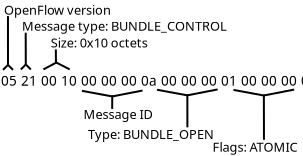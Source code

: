 <?xml version="1.0" encoding="UTF-8"?>
<dia:diagram xmlns:dia="http://www.lysator.liu.se/~alla/dia/">
  <dia:layer name="Background" visible="true" active="true">
    <dia:object type="Standard - Text" version="1" id="O0">
      <dia:attribute name="obj_pos">
        <dia:point val="4.85,15"/>
      </dia:attribute>
      <dia:attribute name="obj_bb">
        <dia:rectangle val="4.85,14.35;19.78,15.195"/>
      </dia:attribute>
      <dia:attribute name="text">
        <dia:composite type="text">
          <dia:attribute name="string">
            <dia:string>#05 21 00 10 00 00 00 0a 00 00 00 01 00 00 00 01#</dia:string>
          </dia:attribute>
          <dia:attribute name="font">
            <dia:font family="sans" style="0" name="Helvetica"/>
          </dia:attribute>
          <dia:attribute name="height">
            <dia:real val="0.849"/>
          </dia:attribute>
          <dia:attribute name="pos">
            <dia:point val="4.85,15"/>
          </dia:attribute>
          <dia:attribute name="color">
            <dia:color val="#000000"/>
          </dia:attribute>
          <dia:attribute name="alignment">
            <dia:enum val="0"/>
          </dia:attribute>
        </dia:composite>
      </dia:attribute>
      <dia:attribute name="valign">
        <dia:enum val="3"/>
      </dia:attribute>
    </dia:object>
    <dia:object type="Standard - Text" version="1" id="O1">
      <dia:attribute name="obj_pos">
        <dia:point val="5,11.45"/>
      </dia:attribute>
      <dia:attribute name="obj_bb">
        <dia:rectangle val="5,10.82;10.17,11.672"/>
      </dia:attribute>
      <dia:attribute name="text">
        <dia:composite type="text">
          <dia:attribute name="string">
            <dia:string>#OpenFlow version#</dia:string>
          </dia:attribute>
          <dia:attribute name="font">
            <dia:font family="sans" style="0" name="Helvetica"/>
          </dia:attribute>
          <dia:attribute name="height">
            <dia:real val="0.8"/>
          </dia:attribute>
          <dia:attribute name="pos">
            <dia:point val="5,11.45"/>
          </dia:attribute>
          <dia:attribute name="color">
            <dia:color val="#000000"/>
          </dia:attribute>
          <dia:attribute name="alignment">
            <dia:enum val="0"/>
          </dia:attribute>
        </dia:composite>
      </dia:attribute>
      <dia:attribute name="valign">
        <dia:enum val="3"/>
      </dia:attribute>
    </dia:object>
    <dia:object type="Standard - Text" version="1" id="O2">
      <dia:attribute name="obj_pos">
        <dia:point val="5.9,12.25"/>
      </dia:attribute>
      <dia:attribute name="obj_bb">
        <dia:rectangle val="5.9,11.64;16.312,12.432"/>
      </dia:attribute>
      <dia:attribute name="text">
        <dia:composite type="text">
          <dia:attribute name="string">
            <dia:string>#Message type: BUNDLE_CONTROL#</dia:string>
          </dia:attribute>
          <dia:attribute name="font">
            <dia:font family="sans" style="0" name="Helvetica"/>
          </dia:attribute>
          <dia:attribute name="height">
            <dia:real val="0.8"/>
          </dia:attribute>
          <dia:attribute name="pos">
            <dia:point val="5.9,12.25"/>
          </dia:attribute>
          <dia:attribute name="color">
            <dia:color val="#000000"/>
          </dia:attribute>
          <dia:attribute name="alignment">
            <dia:enum val="0"/>
          </dia:attribute>
        </dia:composite>
      </dia:attribute>
      <dia:attribute name="valign">
        <dia:enum val="3"/>
      </dia:attribute>
    </dia:object>
    <dia:object type="Standard - Text" version="1" id="O3">
      <dia:attribute name="obj_pos">
        <dia:point val="7.338,13.096"/>
      </dia:attribute>
      <dia:attribute name="obj_bb">
        <dia:rectangle val="7.338,12.486;12.206,13.278"/>
      </dia:attribute>
      <dia:attribute name="text">
        <dia:composite type="text">
          <dia:attribute name="string">
            <dia:string>#Size: 0x10 octets#</dia:string>
          </dia:attribute>
          <dia:attribute name="font">
            <dia:font family="sans" style="0" name="Helvetica"/>
          </dia:attribute>
          <dia:attribute name="height">
            <dia:real val="0.8"/>
          </dia:attribute>
          <dia:attribute name="pos">
            <dia:point val="7.338,13.096"/>
          </dia:attribute>
          <dia:attribute name="color">
            <dia:color val="#000000"/>
          </dia:attribute>
          <dia:attribute name="alignment">
            <dia:enum val="0"/>
          </dia:attribute>
        </dia:composite>
      </dia:attribute>
      <dia:attribute name="valign">
        <dia:enum val="3"/>
      </dia:attribute>
    </dia:object>
    <dia:object type="Standard - Text" version="1" id="O4">
      <dia:attribute name="obj_pos">
        <dia:point val="8.971,16.659"/>
      </dia:attribute>
      <dia:attribute name="obj_bb">
        <dia:rectangle val="8.971,16.049;12.381,16.842"/>
      </dia:attribute>
      <dia:attribute name="text">
        <dia:composite type="text">
          <dia:attribute name="string">
            <dia:string>#Message ID#</dia:string>
          </dia:attribute>
          <dia:attribute name="font">
            <dia:font family="sans" style="0" name="Helvetica"/>
          </dia:attribute>
          <dia:attribute name="height">
            <dia:real val="0.8"/>
          </dia:attribute>
          <dia:attribute name="pos">
            <dia:point val="8.971,16.659"/>
          </dia:attribute>
          <dia:attribute name="color">
            <dia:color val="#000000"/>
          </dia:attribute>
          <dia:attribute name="alignment">
            <dia:enum val="0"/>
          </dia:attribute>
        </dia:composite>
      </dia:attribute>
      <dia:attribute name="valign">
        <dia:enum val="3"/>
      </dia:attribute>
    </dia:object>
    <dia:object type="Standard - Text" version="1" id="O5">
      <dia:attribute name="obj_pos">
        <dia:point val="9.197,17.669"/>
      </dia:attribute>
      <dia:attribute name="obj_bb">
        <dia:rectangle val="9.197,17.059;15.739,17.851"/>
      </dia:attribute>
      <dia:attribute name="text">
        <dia:composite type="text">
          <dia:attribute name="string">
            <dia:string>#Type: BUNDLE_OPEN#</dia:string>
          </dia:attribute>
          <dia:attribute name="font">
            <dia:font family="sans" style="0" name="Helvetica"/>
          </dia:attribute>
          <dia:attribute name="height">
            <dia:real val="0.8"/>
          </dia:attribute>
          <dia:attribute name="pos">
            <dia:point val="9.197,17.669"/>
          </dia:attribute>
          <dia:attribute name="color">
            <dia:color val="#000000"/>
          </dia:attribute>
          <dia:attribute name="alignment">
            <dia:enum val="0"/>
          </dia:attribute>
        </dia:composite>
      </dia:attribute>
      <dia:attribute name="valign">
        <dia:enum val="3"/>
      </dia:attribute>
    </dia:object>
    <dia:object type="Standard - Text" version="1" id="O6">
      <dia:attribute name="obj_pos">
        <dia:point val="15.42,18.304"/>
      </dia:attribute>
      <dia:attribute name="obj_bb">
        <dia:rectangle val="15.42,17.694;19.825,18.487"/>
      </dia:attribute>
      <dia:attribute name="text">
        <dia:composite type="text">
          <dia:attribute name="string">
            <dia:string>#Flags: ATOMIC#</dia:string>
          </dia:attribute>
          <dia:attribute name="font">
            <dia:font family="sans" style="0" name="Helvetica"/>
          </dia:attribute>
          <dia:attribute name="height">
            <dia:real val="0.8"/>
          </dia:attribute>
          <dia:attribute name="pos">
            <dia:point val="15.42,18.304"/>
          </dia:attribute>
          <dia:attribute name="color">
            <dia:color val="#000000"/>
          </dia:attribute>
          <dia:attribute name="alignment">
            <dia:enum val="0"/>
          </dia:attribute>
        </dia:composite>
      </dia:attribute>
      <dia:attribute name="valign">
        <dia:enum val="3"/>
      </dia:attribute>
    </dia:object>
    <dia:object type="Standard - Line" version="0" id="O7">
      <dia:attribute name="obj_pos">
        <dia:point val="5.2,14.459"/>
      </dia:attribute>
      <dia:attribute name="obj_bb">
        <dia:rectangle val="4.879,11.468;5.521,14.53"/>
      </dia:attribute>
      <dia:attribute name="conn_endpoints">
        <dia:point val="5.2,14.459"/>
        <dia:point val="5.198,11.518"/>
      </dia:attribute>
      <dia:attribute name="numcp">
        <dia:int val="1"/>
      </dia:attribute>
      <dia:attribute name="start_arrow">
        <dia:enum val="25"/>
      </dia:attribute>
      <dia:attribute name="start_arrow_length">
        <dia:real val="0.5"/>
      </dia:attribute>
      <dia:attribute name="start_arrow_width">
        <dia:real val="0.5"/>
      </dia:attribute>
    </dia:object>
    <dia:object type="Standard - Line" version="0" id="O8">
      <dia:attribute name="obj_pos">
        <dia:point val="6.091,14.439"/>
      </dia:attribute>
      <dia:attribute name="obj_bb">
        <dia:rectangle val="5.769,12.301;6.411,14.51"/>
      </dia:attribute>
      <dia:attribute name="conn_endpoints">
        <dia:point val="6.091,14.439"/>
        <dia:point val="6.085,12.351"/>
      </dia:attribute>
      <dia:attribute name="numcp">
        <dia:int val="1"/>
      </dia:attribute>
      <dia:attribute name="start_arrow">
        <dia:enum val="25"/>
      </dia:attribute>
      <dia:attribute name="start_arrow_length">
        <dia:real val="0.5"/>
      </dia:attribute>
      <dia:attribute name="start_arrow_width">
        <dia:real val="0.5"/>
      </dia:attribute>
    </dia:object>
    <dia:object type="Standard - Line" version="0" id="O9">
      <dia:attribute name="obj_pos">
        <dia:point val="7.597,13.876"/>
      </dia:attribute>
      <dia:attribute name="obj_bb">
        <dia:rectangle val="7.542,13.136;7.648,13.926"/>
      </dia:attribute>
      <dia:attribute name="conn_endpoints">
        <dia:point val="7.597,13.876"/>
        <dia:point val="7.592,13.186"/>
      </dia:attribute>
      <dia:attribute name="numcp">
        <dia:int val="1"/>
      </dia:attribute>
    </dia:object>
    <dia:object type="Standard - Line" version="0" id="O10">
      <dia:attribute name="obj_pos">
        <dia:point val="8.286,14.184"/>
      </dia:attribute>
      <dia:attribute name="obj_bb">
        <dia:rectangle val="7.513,13.759;8.353,14.252"/>
      </dia:attribute>
      <dia:attribute name="conn_endpoints">
        <dia:point val="8.286,14.184"/>
        <dia:point val="7.58,13.826"/>
      </dia:attribute>
      <dia:attribute name="numcp">
        <dia:int val="1"/>
      </dia:attribute>
    </dia:object>
    <dia:object type="Standard - Line" version="0" id="O11">
      <dia:attribute name="obj_pos">
        <dia:point val="7.619,13.839"/>
      </dia:attribute>
      <dia:attribute name="obj_bb">
        <dia:rectangle val="6.903,13.771;7.687,14.252"/>
      </dia:attribute>
      <dia:attribute name="conn_endpoints">
        <dia:point val="7.619,13.839"/>
        <dia:point val="6.97,14.185"/>
      </dia:attribute>
      <dia:attribute name="numcp">
        <dia:int val="1"/>
      </dia:attribute>
    </dia:object>
    <dia:object type="Standard - Line" version="0" id="O12">
      <dia:attribute name="obj_pos">
        <dia:point val="10.408,16.16"/>
      </dia:attribute>
      <dia:attribute name="obj_bb">
        <dia:rectangle val="10.357,15.444;10.465,16.21"/>
      </dia:attribute>
      <dia:attribute name="conn_endpoints">
        <dia:point val="10.408,16.16"/>
        <dia:point val="10.414,15.494"/>
      </dia:attribute>
      <dia:attribute name="numcp">
        <dia:int val="1"/>
      </dia:attribute>
    </dia:object>
    <dia:object type="Standard - Line" version="0" id="O13">
      <dia:attribute name="obj_pos">
        <dia:point val="11.928,15.241"/>
      </dia:attribute>
      <dia:attribute name="obj_bb">
        <dia:rectangle val="10.325,15.182;11.987,15.6"/>
      </dia:attribute>
      <dia:attribute name="conn_endpoints">
        <dia:point val="11.928,15.241"/>
        <dia:point val="10.383,15.541"/>
      </dia:attribute>
      <dia:attribute name="numcp">
        <dia:int val="1"/>
      </dia:attribute>
    </dia:object>
    <dia:object type="Standard - Line" version="0" id="O14">
      <dia:attribute name="obj_pos">
        <dia:point val="10.446,15.543"/>
      </dia:attribute>
      <dia:attribute name="obj_bb">
        <dia:rectangle val="8.838,15.2;10.504,15.602"/>
      </dia:attribute>
      <dia:attribute name="conn_endpoints">
        <dia:point val="10.446,15.543"/>
        <dia:point val="8.896,15.258"/>
      </dia:attribute>
      <dia:attribute name="numcp">
        <dia:int val="1"/>
      </dia:attribute>
    </dia:object>
    <dia:object type="Standard - Line" version="0" id="O15">
      <dia:attribute name="obj_pos">
        <dia:point val="14.17,17.082"/>
      </dia:attribute>
      <dia:attribute name="obj_bb">
        <dia:rectangle val="14.117,15.39;14.22,17.132"/>
      </dia:attribute>
      <dia:attribute name="conn_endpoints">
        <dia:point val="14.17,17.082"/>
        <dia:point val="14.167,15.44"/>
      </dia:attribute>
      <dia:attribute name="numcp">
        <dia:int val="1"/>
      </dia:attribute>
    </dia:object>
    <dia:object type="Standard - Line" version="0" id="O16">
      <dia:attribute name="obj_pos">
        <dia:point val="15.681,15.186"/>
      </dia:attribute>
      <dia:attribute name="obj_bb">
        <dia:rectangle val="14.078,15.127;15.74,15.545"/>
      </dia:attribute>
      <dia:attribute name="conn_endpoints">
        <dia:point val="15.681,15.186"/>
        <dia:point val="14.136,15.487"/>
      </dia:attribute>
      <dia:attribute name="numcp">
        <dia:int val="1"/>
      </dia:attribute>
    </dia:object>
    <dia:object type="Standard - Line" version="0" id="O17">
      <dia:attribute name="obj_pos">
        <dia:point val="14.199,15.489"/>
      </dia:attribute>
      <dia:attribute name="obj_bb">
        <dia:rectangle val="12.591,15.145;14.257,15.547"/>
      </dia:attribute>
      <dia:attribute name="conn_endpoints">
        <dia:point val="14.199,15.489"/>
        <dia:point val="12.649,15.203"/>
      </dia:attribute>
      <dia:attribute name="numcp">
        <dia:int val="1"/>
      </dia:attribute>
    </dia:object>
    <dia:object type="Standard - Line" version="0" id="O18">
      <dia:attribute name="obj_pos">
        <dia:point val="17.998,17.704"/>
      </dia:attribute>
      <dia:attribute name="obj_bb">
        <dia:rectangle val="17.943,15.398;18.048,17.755"/>
      </dia:attribute>
      <dia:attribute name="conn_endpoints">
        <dia:point val="17.998,17.704"/>
        <dia:point val="17.993,15.448"/>
      </dia:attribute>
      <dia:attribute name="numcp">
        <dia:int val="1"/>
      </dia:attribute>
    </dia:object>
    <dia:object type="Standard - Line" version="0" id="O19">
      <dia:attribute name="obj_pos">
        <dia:point val="19.507,15.194"/>
      </dia:attribute>
      <dia:attribute name="obj_bb">
        <dia:rectangle val="17.904,15.135;19.566,15.553"/>
      </dia:attribute>
      <dia:attribute name="conn_endpoints">
        <dia:point val="19.507,15.194"/>
        <dia:point val="17.962,15.495"/>
      </dia:attribute>
      <dia:attribute name="numcp">
        <dia:int val="1"/>
      </dia:attribute>
    </dia:object>
    <dia:object type="Standard - Line" version="0" id="O20">
      <dia:attribute name="obj_pos">
        <dia:point val="18.025,15.497"/>
      </dia:attribute>
      <dia:attribute name="obj_bb">
        <dia:rectangle val="16.417,15.153;18.083,15.555"/>
      </dia:attribute>
      <dia:attribute name="conn_endpoints">
        <dia:point val="18.025,15.497"/>
        <dia:point val="16.475,15.211"/>
      </dia:attribute>
      <dia:attribute name="numcp">
        <dia:int val="1"/>
      </dia:attribute>
    </dia:object>
  </dia:layer>
</dia:diagram>
